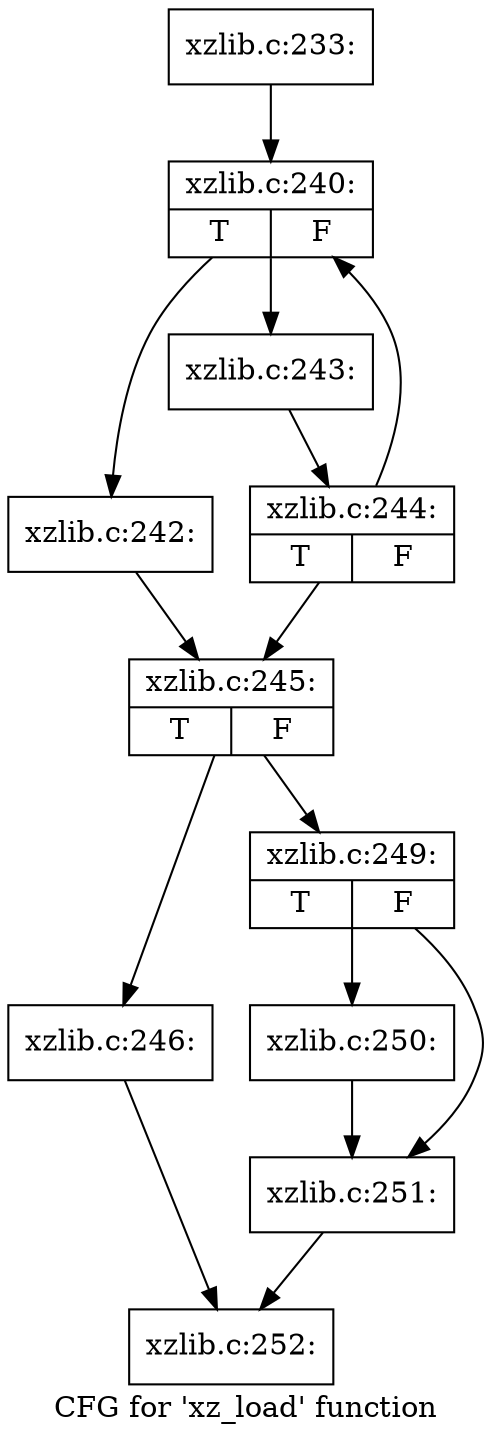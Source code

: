 digraph "CFG for 'xz_load' function" {
	label="CFG for 'xz_load' function";

	Node0x559901d43000 [shape=record,label="{xzlib.c:233:}"];
	Node0x559901d43000 -> Node0x559901d53980;
	Node0x559901d53980 [shape=record,label="{xzlib.c:240:|{<s0>T|<s1>F}}"];
	Node0x559901d53980 -> Node0x559901d54c90;
	Node0x559901d53980 -> Node0x559901d54ce0;
	Node0x559901d54c90 [shape=record,label="{xzlib.c:242:}"];
	Node0x559901d54c90 -> Node0x559901d538e0;
	Node0x559901d54ce0 [shape=record,label="{xzlib.c:243:}"];
	Node0x559901d54ce0 -> Node0x559901d53930;
	Node0x559901d53930 [shape=record,label="{xzlib.c:244:|{<s0>T|<s1>F}}"];
	Node0x559901d53930 -> Node0x559901d53980;
	Node0x559901d53930 -> Node0x559901d538e0;
	Node0x559901d538e0 [shape=record,label="{xzlib.c:245:|{<s0>T|<s1>F}}"];
	Node0x559901d538e0 -> Node0x559901d55780;
	Node0x559901d538e0 -> Node0x559901d557d0;
	Node0x559901d55780 [shape=record,label="{xzlib.c:246:}"];
	Node0x559901d55780 -> Node0x559901d43050;
	Node0x559901d557d0 [shape=record,label="{xzlib.c:249:|{<s0>T|<s1>F}}"];
	Node0x559901d557d0 -> Node0x559901d571f0;
	Node0x559901d557d0 -> Node0x559901d57240;
	Node0x559901d571f0 [shape=record,label="{xzlib.c:250:}"];
	Node0x559901d571f0 -> Node0x559901d57240;
	Node0x559901d57240 [shape=record,label="{xzlib.c:251:}"];
	Node0x559901d57240 -> Node0x559901d43050;
	Node0x559901d43050 [shape=record,label="{xzlib.c:252:}"];
}
